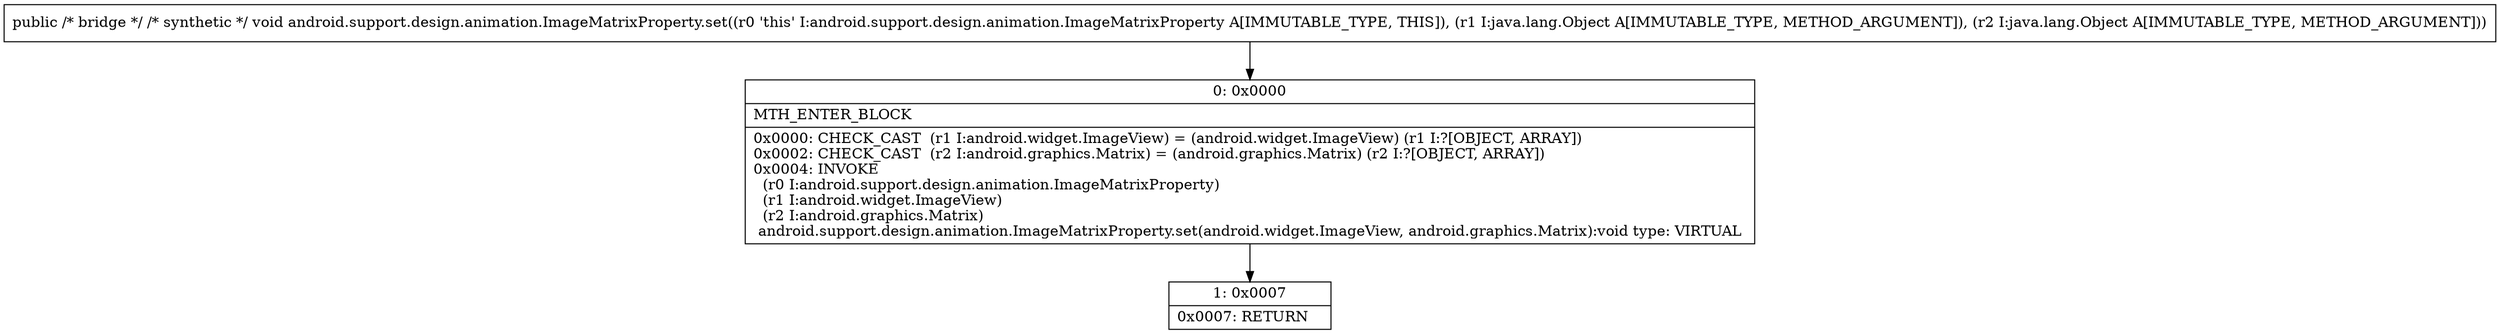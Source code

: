 digraph "CFG forandroid.support.design.animation.ImageMatrixProperty.set(Ljava\/lang\/Object;Ljava\/lang\/Object;)V" {
Node_0 [shape=record,label="{0\:\ 0x0000|MTH_ENTER_BLOCK\l|0x0000: CHECK_CAST  (r1 I:android.widget.ImageView) = (android.widget.ImageView) (r1 I:?[OBJECT, ARRAY]) \l0x0002: CHECK_CAST  (r2 I:android.graphics.Matrix) = (android.graphics.Matrix) (r2 I:?[OBJECT, ARRAY]) \l0x0004: INVOKE  \l  (r0 I:android.support.design.animation.ImageMatrixProperty)\l  (r1 I:android.widget.ImageView)\l  (r2 I:android.graphics.Matrix)\l android.support.design.animation.ImageMatrixProperty.set(android.widget.ImageView, android.graphics.Matrix):void type: VIRTUAL \l}"];
Node_1 [shape=record,label="{1\:\ 0x0007|0x0007: RETURN   \l}"];
MethodNode[shape=record,label="{public \/* bridge *\/ \/* synthetic *\/ void android.support.design.animation.ImageMatrixProperty.set((r0 'this' I:android.support.design.animation.ImageMatrixProperty A[IMMUTABLE_TYPE, THIS]), (r1 I:java.lang.Object A[IMMUTABLE_TYPE, METHOD_ARGUMENT]), (r2 I:java.lang.Object A[IMMUTABLE_TYPE, METHOD_ARGUMENT])) }"];
MethodNode -> Node_0;
Node_0 -> Node_1;
}

